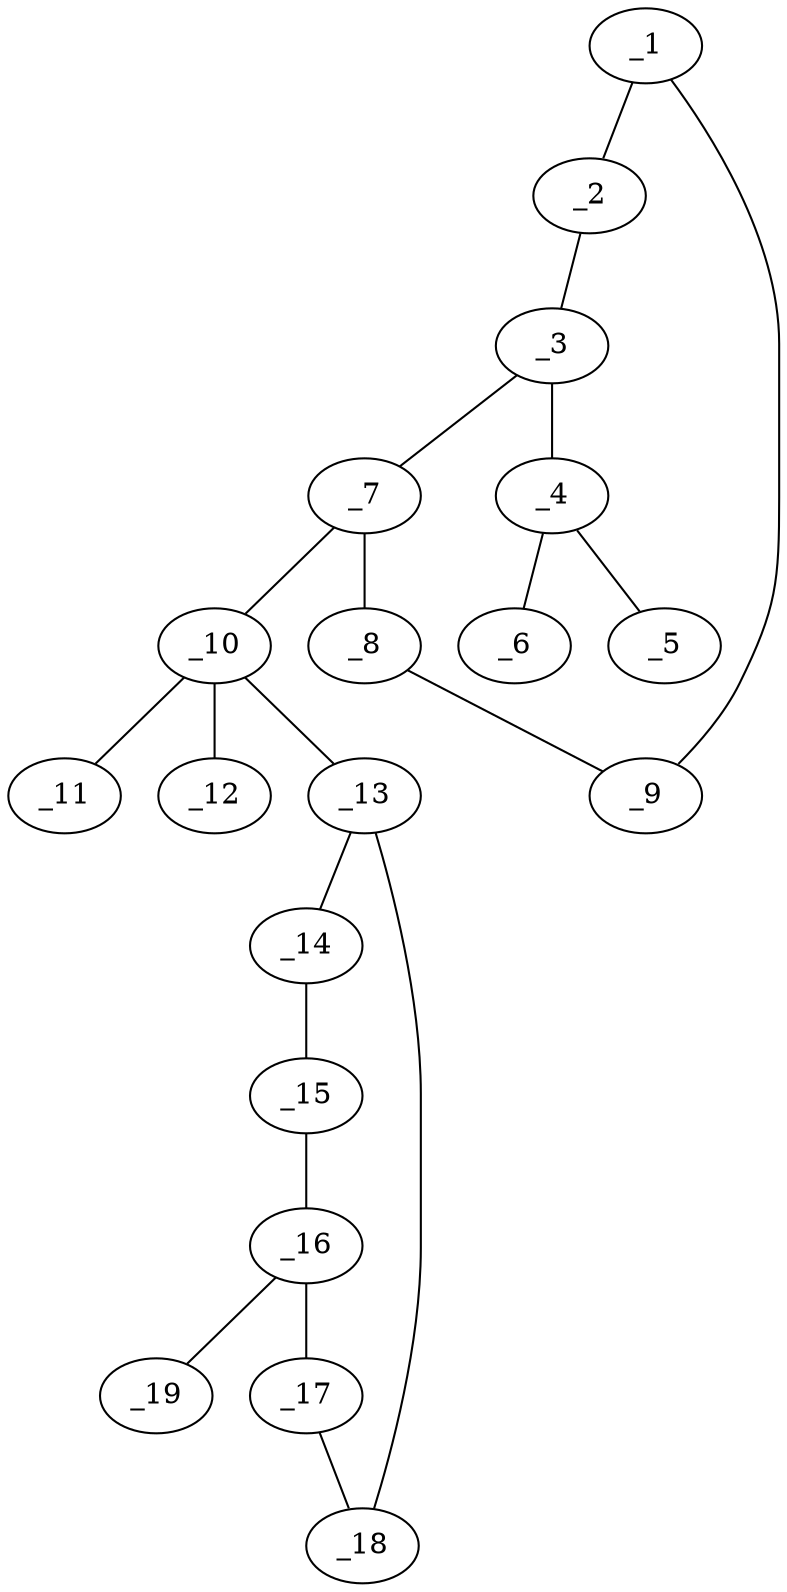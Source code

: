 graph molid629267 {
	_1	 [charge=0,
		chem=1,
		symbol="C  ",
		x="4.5981",
		y="-3.5"];
	_2	 [charge=0,
		chem=1,
		symbol="C  ",
		x="3.732",
		y="-3"];
	_1 -- _2	 [valence=1];
	_9	 [charge=0,
		chem=1,
		symbol="C  ",
		x="5.4641",
		y="-3"];
	_1 -- _9	 [valence=2];
	_3	 [charge=0,
		chem=1,
		symbol="C  ",
		x="3.7321",
		y="-2"];
	_2 -- _3	 [valence=2];
	_4	 [charge=1,
		chem=4,
		symbol="N  ",
		x="2.866",
		y="-1.5"];
	_3 -- _4	 [valence=1];
	_7	 [charge=0,
		chem=1,
		symbol="C  ",
		x="4.5981",
		y="-1.5"];
	_3 -- _7	 [valence=1];
	_5	 [charge=0,
		chem=2,
		symbol="O  ",
		x=2,
		y="-2"];
	_4 -- _5	 [valence=2];
	_6	 [charge="-1",
		chem=2,
		symbol="O  ",
		x="2.866",
		y="-0.5"];
	_4 -- _6	 [valence=1];
	_8	 [charge=0,
		chem=1,
		symbol="C  ",
		x="5.4641",
		y="-2"];
	_7 -- _8	 [valence=2];
	_10	 [charge=0,
		chem=5,
		symbol="S  ",
		x="4.5981",
		y="-0.5"];
	_7 -- _10	 [valence=1];
	_8 -- _9	 [valence=1];
	_11	 [charge=0,
		chem=2,
		symbol="O  ",
		x="5.5981",
		y="-0.5"];
	_10 -- _11	 [valence=2];
	_12	 [charge=0,
		chem=2,
		symbol="O  ",
		x="3.5981",
		y="-0.5"];
	_10 -- _12	 [valence=2];
	_13	 [charge=0,
		chem=1,
		symbol="C  ",
		x="4.5981",
		y="0.5"];
	_10 -- _13	 [valence=1];
	_14	 [charge=0,
		chem=1,
		symbol="C  ",
		x="3.7321",
		y=1];
	_13 -- _14	 [valence=1];
	_18	 [charge=0,
		chem=1,
		symbol="C  ",
		x="5.4641",
		y=1];
	_13 -- _18	 [valence=2];
	_15	 [charge=0,
		chem=1,
		symbol="C  ",
		x="3.7321",
		y=2];
	_14 -- _15	 [valence=2];
	_16	 [charge=0,
		chem=1,
		symbol="C  ",
		x="4.5981",
		y="2.5"];
	_15 -- _16	 [valence=1];
	_17	 [charge=0,
		chem=1,
		symbol="C  ",
		x="5.4641",
		y=2];
	_16 -- _17	 [valence=2];
	_19	 [charge=0,
		chem=7,
		symbol="Cl ",
		x="4.5981",
		y="3.5"];
	_16 -- _19	 [valence=1];
	_17 -- _18	 [valence=1];
}
